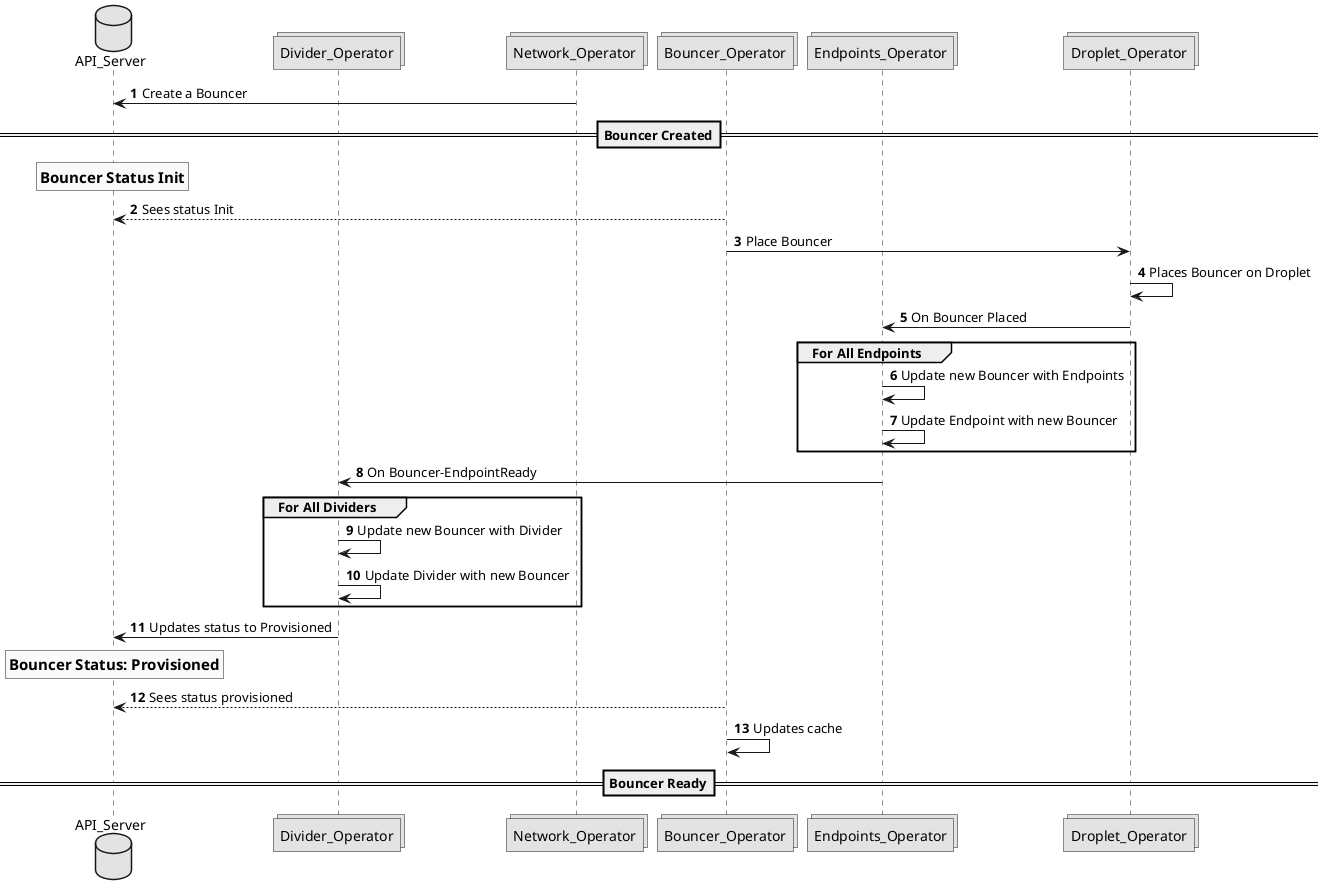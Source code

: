 @startuml

' SPDX-License-Identifier: MIT
' Copyright (c) 2020 The Authors.

' Authors: Sherif Abdelwahab <@zasherif>
'          Phu Tran          <@phudtran>

' Permission is hereby granted, free of charge, to any person obtaining a copy
' of this software and associated documentation files (the "Software"), to deal
' in the Software without restriction, including without limitation the rights
' to use, copy, modify, merge, publish, distribute, sublicense, and/or sell
' copies of the Software, and to permit persons to whom the Software is
' furnished to do so, subject to the following conditions:The above copyright
' notice and this permission notice shall be included in all copies or
' substantial portions of the Software.THE SOFTWARE IS PROVIDED "AS IS",
' WITHOUT WARRANTY OF ANY KIND, EXPRESS OR IMPLIED, INCLUDING BUT NOT LIMITED
' TO THE WARRANTIES OF MERCHANTABILITY, FITNESS FOR A PARTICULAR PURPOSE AND
' NONINFRINGEMENT. IN NO EVENT SHALL THE AUTHORS OR COPYRIGHT HOLDERS BE LIABLE
' FOR ANY CLAIM, DAMAGES OR OTHER LIABILITY, WHETHER IN AN ACTION OF CONTRACT,
' TORT OR OTHERWISE, ARISING FROM, OUT OF OR IN CONNECTION WITH THE SOFTWARE OR
' THE USE OR OTHER DEALINGS IN THE SOFTWARE.

skinparam monochrome true
autonumber

database API_Server
collections Divider_Operator
collections Network_Operator
collections Bouncer_Operator
collections Endpoints_Operator
collections Droplet_Operator

Network_Operator -> API_Server: Create a Bouncer
==Bouncer Created==
rnote over API_Server: ==Bouncer Status Init
Bouncer_Operator --> API_Server: Sees status Init
Bouncer_Operator -> Droplet_Operator: Place Bouncer
Droplet_Operator -> Droplet_Operator: Places Bouncer on Droplet
Droplet_Operator -> Endpoints_Operator: On Bouncer Placed
group For All Endpoints
Endpoints_Operator -> Endpoints_Operator: Update new Bouncer with Endpoints
Endpoints_Operator -> Endpoints_Operator: Update Endpoint with new Bouncer
end
Endpoints_Operator -> Divider_Operator: On Bouncer-EndpointReady
group For All Dividers
Divider_Operator -> Divider_Operator: Update new Bouncer with Divider
Divider_Operator -> Divider_Operator: Update Divider with new Bouncer
end
Divider_Operator -> API_Server: Updates status to Provisioned
rnote over API_Server: == Bouncer Status: Provisioned
Bouncer_Operator --> API_Server: Sees status provisioned
Bouncer_Operator -> Bouncer_Operator: Updates cache
==Bouncer Ready==
@enduml
